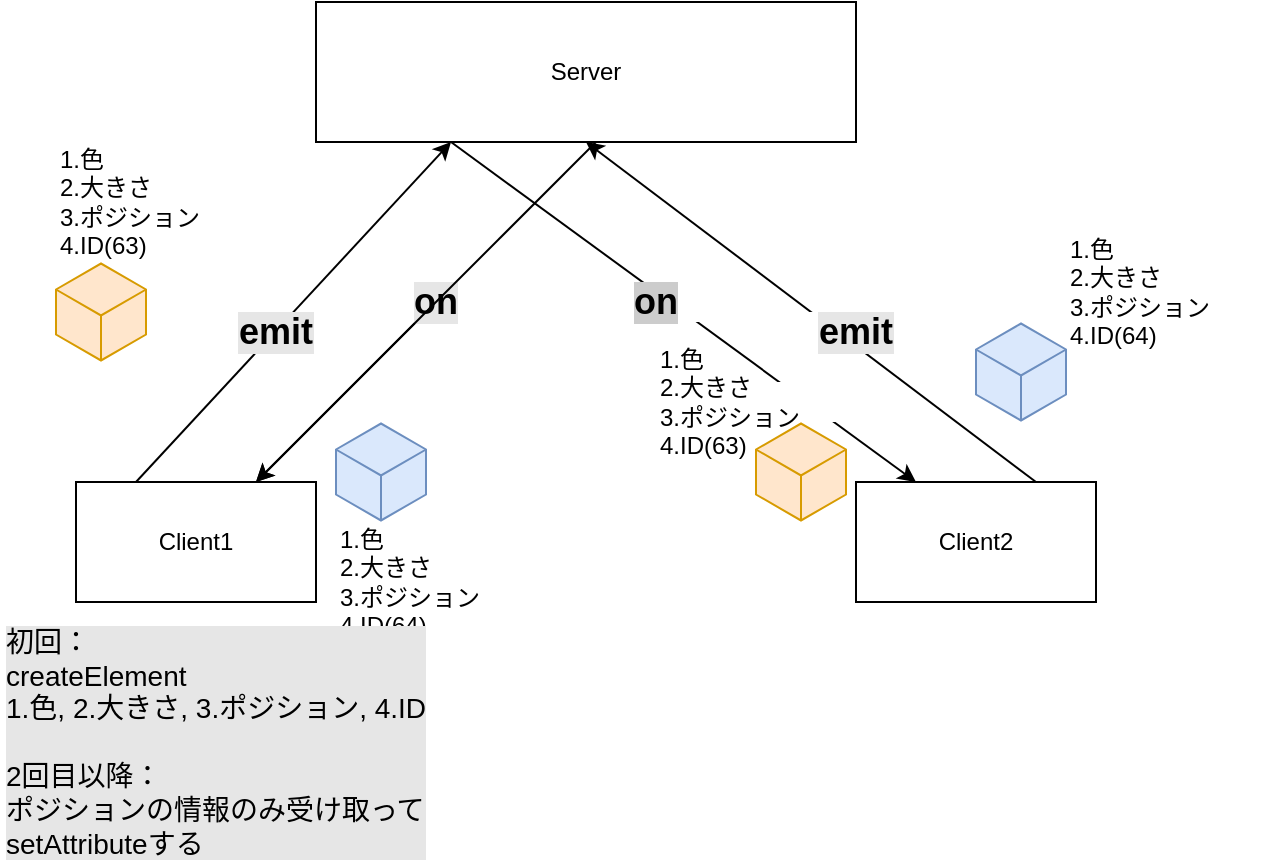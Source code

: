 <mxfile version="12.2.4" pages="1"><diagram id="YeBa0Oks_cwdueC0NQej" name="位置情報の同期"><mxGraphModel dx="714" dy="525" grid="1" gridSize="10" guides="1" tooltips="1" connect="1" arrows="1" fold="1" page="1" pageScale="1" pageWidth="827" pageHeight="1169" math="0" shadow="0"><root><mxCell id="giltHessu8FF-NKHCm77-0"/><mxCell id="giltHessu8FF-NKHCm77-1" parent="giltHessu8FF-NKHCm77-0"/><mxCell id="giltHessu8FF-NKHCm77-2" value="Server" style="rounded=0;whiteSpace=wrap;html=1;" parent="giltHessu8FF-NKHCm77-1" vertex="1"><mxGeometry x="220" y="50" width="270" height="70" as="geometry"/></mxCell><mxCell id="giltHessu8FF-NKHCm77-3" value="Client1" style="rounded=0;whiteSpace=wrap;html=1;" parent="giltHessu8FF-NKHCm77-1" vertex="1"><mxGeometry x="100" y="290" width="120" height="60" as="geometry"/></mxCell><mxCell id="giltHessu8FF-NKHCm77-4" value="Client2" style="rounded=0;whiteSpace=wrap;html=1;" parent="giltHessu8FF-NKHCm77-1" vertex="1"><mxGeometry x="490" y="290" width="120" height="60" as="geometry"/></mxCell><mxCell id="giltHessu8FF-NKHCm77-5" value="" style="endArrow=classic;html=1;entryX=0.25;entryY=1;entryDx=0;entryDy=0;" parent="giltHessu8FF-NKHCm77-1" target="giltHessu8FF-NKHCm77-2" edge="1"><mxGeometry width="50" height="50" relative="1" as="geometry"><mxPoint x="130" y="290" as="sourcePoint"/><mxPoint x="180" y="240" as="targetPoint"/></mxGeometry></mxCell><mxCell id="giltHessu8FF-NKHCm77-6" value="" style="html=1;whiteSpace=wrap;aspect=fixed;shape=isoCube;backgroundOutline=1;fillColor=#ffe6cc;strokeColor=#d79b00;" parent="giltHessu8FF-NKHCm77-1" vertex="1"><mxGeometry x="90" y="180" width="45" height="50" as="geometry"/></mxCell><mxCell id="giltHessu8FF-NKHCm77-7" value="1.色&lt;br&gt;2.大きさ&lt;br&gt;3.ポジション&lt;br&gt;4.ID(63)" style="text;html=1;strokeColor=none;fillColor=#ffffff;align=left;verticalAlign=middle;whiteSpace=wrap;rounded=0;" parent="giltHessu8FF-NKHCm77-1" vertex="1"><mxGeometry x="90" y="140" width="100" height="20" as="geometry"/></mxCell><mxCell id="giltHessu8FF-NKHCm77-9" value="" style="endArrow=classic;html=1;entryX=0.25;entryY=0;entryDx=0;entryDy=0;exitX=0.25;exitY=1;exitDx=0;exitDy=0;" parent="giltHessu8FF-NKHCm77-1" source="giltHessu8FF-NKHCm77-2" target="giltHessu8FF-NKHCm77-4" edge="1"><mxGeometry width="50" height="50" relative="1" as="geometry"><mxPoint x="330" y="130" as="sourcePoint"/><mxPoint x="568" y="170" as="targetPoint"/></mxGeometry></mxCell><mxCell id="giltHessu8FF-NKHCm77-10" value="" style="html=1;whiteSpace=wrap;aspect=fixed;shape=isoCube;backgroundOutline=1;fillColor=#ffe6cc;strokeColor=#d79b00;" parent="giltHessu8FF-NKHCm77-1" vertex="1"><mxGeometry x="440" y="260" width="45" height="50" as="geometry"/></mxCell><mxCell id="giltHessu8FF-NKHCm77-11" value="1.色&lt;br&gt;2.大きさ&lt;br&gt;3.ポジション&lt;br&gt;4.ID(63)" style="text;html=1;strokeColor=none;fillColor=#ffffff;align=left;verticalAlign=middle;whiteSpace=wrap;rounded=0;" parent="giltHessu8FF-NKHCm77-1" vertex="1"><mxGeometry x="390" y="240" width="100" height="20" as="geometry"/></mxCell><mxCell id="giltHessu8FF-NKHCm77-12" value="" style="endArrow=classic;html=1;entryX=0.5;entryY=1;entryDx=0;entryDy=0;exitX=0.75;exitY=0;exitDx=0;exitDy=0;" parent="giltHessu8FF-NKHCm77-1" source="giltHessu8FF-NKHCm77-4" target="giltHessu8FF-NKHCm77-2" edge="1"><mxGeometry width="50" height="50" relative="1" as="geometry"><mxPoint x="360" y="120" as="sourcePoint"/><mxPoint x="592.5" y="290" as="targetPoint"/></mxGeometry></mxCell><mxCell id="giltHessu8FF-NKHCm77-13" value="" style="endArrow=classic;html=1;entryX=0.75;entryY=0;entryDx=0;entryDy=0;" parent="giltHessu8FF-NKHCm77-1" source="giltHessu8FF-NKHCm77-20" target="giltHessu8FF-NKHCm77-3" edge="1"><mxGeometry width="50" height="50" relative="1" as="geometry"><mxPoint x="360" y="120" as="sourcePoint"/><mxPoint x="530" y="300" as="targetPoint"/></mxGeometry></mxCell><mxCell id="giltHessu8FF-NKHCm77-14" value="" style="html=1;whiteSpace=wrap;aspect=fixed;shape=isoCube;backgroundOutline=1;fillColor=#dae8fc;strokeColor=#6c8ebf;" parent="giltHessu8FF-NKHCm77-1" vertex="1"><mxGeometry x="550" y="210" width="45" height="50" as="geometry"/></mxCell><mxCell id="giltHessu8FF-NKHCm77-15" value="1.色&lt;br&gt;2.大きさ&lt;br&gt;3.ポジション&lt;br&gt;4.ID(64)" style="text;html=1;strokeColor=none;fillColor=#ffffff;align=left;verticalAlign=middle;whiteSpace=wrap;rounded=0;" parent="giltHessu8FF-NKHCm77-1" vertex="1"><mxGeometry x="595" y="185" width="100" height="20" as="geometry"/></mxCell><mxCell id="giltHessu8FF-NKHCm77-16" value="1.色&lt;br&gt;2.大きさ&lt;br&gt;3.ポジション&lt;br&gt;4.ID(64)" style="text;html=1;strokeColor=none;fillColor=#ffffff;align=left;verticalAlign=middle;whiteSpace=wrap;rounded=0;" parent="giltHessu8FF-NKHCm77-1" vertex="1"><mxGeometry x="230" y="330" width="100" height="20" as="geometry"/></mxCell><mxCell id="giltHessu8FF-NKHCm77-17" value="" style="html=1;whiteSpace=wrap;aspect=fixed;shape=isoCube;backgroundOutline=1;fillColor=#dae8fc;strokeColor=#6c8ebf;" parent="giltHessu8FF-NKHCm77-1" vertex="1"><mxGeometry x="230" y="260" width="45" height="50" as="geometry"/></mxCell><mxCell id="giltHessu8FF-NKHCm77-18" value="emit" style="text;html=1;strokeColor=none;fillColor=#ffffff;align=center;verticalAlign=middle;whiteSpace=wrap;rounded=0;fontStyle=1;fontSize=18;gradientColor=#ffffff;labelBackgroundColor=#E6E6E6;" parent="giltHessu8FF-NKHCm77-1" vertex="1"><mxGeometry x="160" y="205" width="80" height="20" as="geometry"/></mxCell><mxCell id="giltHessu8FF-NKHCm77-19" value="emit" style="text;html=1;strokeColor=none;fillColor=#ffffff;align=center;verticalAlign=middle;whiteSpace=wrap;rounded=0;fontStyle=1;fontSize=18;labelBackgroundColor=#E6E6E6;" parent="giltHessu8FF-NKHCm77-1" vertex="1"><mxGeometry x="450" y="205" width="80" height="20" as="geometry"/></mxCell><mxCell id="giltHessu8FF-NKHCm77-21" value="on" style="text;html=1;strokeColor=none;fillColor=#ffffff;align=center;verticalAlign=middle;whiteSpace=wrap;rounded=0;fontStyle=1;fontSize=18;labelBackgroundColor=#CCCCCC;" parent="giltHessu8FF-NKHCm77-1" vertex="1"><mxGeometry x="350" y="190" width="80" height="20" as="geometry"/></mxCell><mxCell id="giltHessu8FF-NKHCm77-20" value="on" style="text;html=1;strokeColor=none;fillColor=#ffffff;align=center;verticalAlign=middle;whiteSpace=wrap;rounded=0;fontStyle=1;fontSize=18;labelBackgroundColor=#E6E6E6;" parent="giltHessu8FF-NKHCm77-1" vertex="1"><mxGeometry x="240" y="190" width="80" height="20" as="geometry"/></mxCell><mxCell id="giltHessu8FF-NKHCm77-22" value="" style="endArrow=classic;html=1;" parent="giltHessu8FF-NKHCm77-1" edge="1"><mxGeometry width="50" height="50" relative="1" as="geometry"><mxPoint x="360" y="120" as="sourcePoint"/><mxPoint x="190" y="290" as="targetPoint"/></mxGeometry></mxCell><mxCell id="giltHessu8FF-NKHCm77-23" value="初回：&lt;br style=&quot;font-size: 14px&quot;&gt;createElement&lt;br style=&quot;font-size: 14px&quot;&gt;1.色, 2.大きさ, 3.ポジション, 4.ID&lt;br&gt;&lt;br&gt;2回目以降：&lt;br&gt;ポジションの情報のみ受け取って&lt;br&gt;setAttributeする" style="text;html=1;strokeColor=none;fillColor=none;align=left;verticalAlign=middle;whiteSpace=wrap;rounded=0;labelBackgroundColor=#E6E6E6;fontSize=14;" parent="giltHessu8FF-NKHCm77-1" vertex="1"><mxGeometry x="62.5" y="410" width="315" height="20" as="geometry"/></mxCell></root></mxGraphModel></diagram></mxfile>